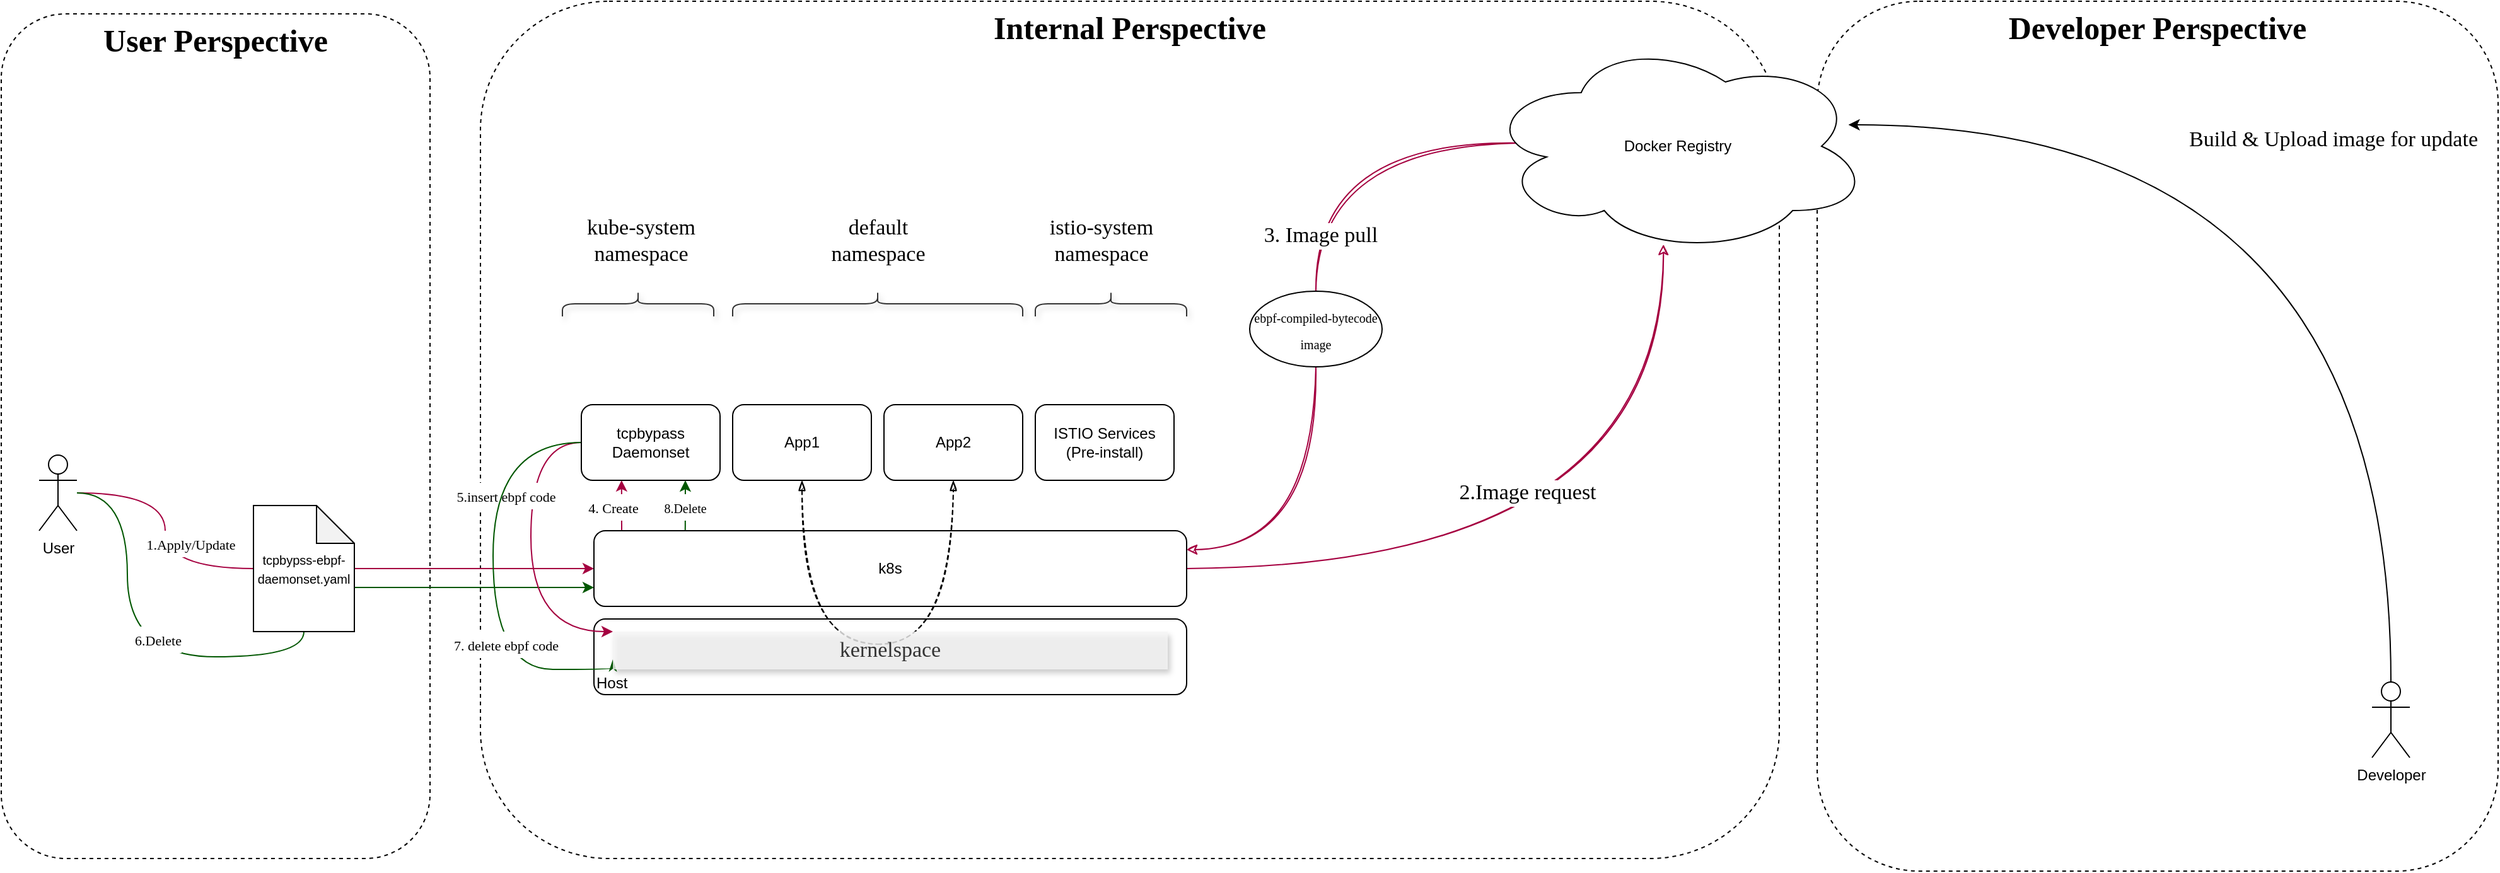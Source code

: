 <mxfile version="14.6.13" type="github">
  <diagram id="87LNFzpWVNBMK7Gw0o0t" name="Page-1">
    <mxGraphModel dx="652" dy="1496" grid="1" gridSize="10" guides="1" tooltips="1" connect="1" arrows="1" fold="1" page="1" pageScale="1" pageWidth="850" pageHeight="1100" math="0" shadow="0">
      <root>
        <mxCell id="0" />
        <mxCell id="1" parent="0" />
        <mxCell id="frIw0XrVh3BfgqBJoF9k-49" value="&lt;b&gt;&lt;font style=&quot;font-size: 25px&quot;&gt;Developer Perspective&lt;/font&gt;&lt;/b&gt;" style="rounded=1;whiteSpace=wrap;html=1;fontFamily=Comic Sans MS;fontSize=17;align=center;glass=0;shadow=0;sketch=0;dashed=1;verticalAlign=top;" vertex="1" parent="1">
          <mxGeometry x="1480" y="-10" width="540" height="690" as="geometry" />
        </mxCell>
        <mxCell id="frIw0XrVh3BfgqBJoF9k-35" value="&lt;b&gt;&lt;font style=&quot;font-size: 25px&quot;&gt;Internal Perspective&lt;/font&gt;&lt;/b&gt;" style="rounded=1;whiteSpace=wrap;html=1;fontFamily=Comic Sans MS;fontSize=17;align=center;glass=0;shadow=0;sketch=0;dashed=1;verticalAlign=top;" vertex="1" parent="1">
          <mxGeometry x="420" y="-10" width="1030" height="680" as="geometry" />
        </mxCell>
        <mxCell id="frIw0XrVh3BfgqBJoF9k-34" value="&lt;b&gt;&lt;font style=&quot;font-size: 25px&quot;&gt;User Perspective&lt;/font&gt;&lt;/b&gt;" style="rounded=1;whiteSpace=wrap;html=1;fontFamily=Comic Sans MS;fontSize=17;align=center;glass=0;shadow=0;sketch=0;dashed=1;verticalAlign=top;" vertex="1" parent="1">
          <mxGeometry x="40" width="340" height="670" as="geometry" />
        </mxCell>
        <mxCell id="frIw0XrVh3BfgqBJoF9k-25" value="&lt;font style=&quot;font-size: 11px&quot;&gt;1.Apply/Update&lt;/font&gt;" style="edgeStyle=orthogonalEdgeStyle;curved=1;rounded=0;sketch=0;orthogonalLoop=1;jettySize=auto;html=1;entryX=0;entryY=0.5;entryDx=0;entryDy=0;entryPerimeter=0;fontFamily=Comic Sans MS;fontSize=17;endArrow=none;endFill=0;fillColor=#d80073;strokeColor=#A50040;" edge="1" parent="1" source="frIw0XrVh3BfgqBJoF9k-1" target="frIw0XrVh3BfgqBJoF9k-2">
          <mxGeometry x="0.5" y="20" relative="1" as="geometry">
            <mxPoint as="offset" />
          </mxGeometry>
        </mxCell>
        <mxCell id="frIw0XrVh3BfgqBJoF9k-62" style="edgeStyle=orthogonalEdgeStyle;curved=1;rounded=0;sketch=0;orthogonalLoop=1;jettySize=auto;html=1;entryX=0.5;entryY=1;entryDx=0;entryDy=0;entryPerimeter=0;fontFamily=Comic Sans MS;fontSize=17;startArrow=none;startFill=0;endArrow=none;endFill=0;fillColor=#008a00;strokeColor=#005700;" edge="1" parent="1" source="frIw0XrVh3BfgqBJoF9k-1" target="frIw0XrVh3BfgqBJoF9k-2">
          <mxGeometry relative="1" as="geometry">
            <Array as="points">
              <mxPoint x="140" y="380" />
              <mxPoint x="140" y="510" />
              <mxPoint x="280" y="510" />
            </Array>
          </mxGeometry>
        </mxCell>
        <mxCell id="frIw0XrVh3BfgqBJoF9k-63" value="&lt;font style=&quot;font-size: 11px&quot;&gt;6.Delete&lt;/font&gt;" style="edgeLabel;html=1;align=center;verticalAlign=middle;resizable=0;points=[];fontSize=17;fontFamily=Comic Sans MS;" vertex="1" connectable="0" parent="frIw0XrVh3BfgqBJoF9k-62">
          <mxGeometry x="0.174" y="14" relative="1" as="geometry">
            <mxPoint as="offset" />
          </mxGeometry>
        </mxCell>
        <mxCell id="frIw0XrVh3BfgqBJoF9k-1" value="User" style="shape=umlActor;verticalLabelPosition=bottom;verticalAlign=top;html=1;outlineConnect=0;" vertex="1" parent="1">
          <mxGeometry x="70" y="350" width="30" height="60" as="geometry" />
        </mxCell>
        <mxCell id="frIw0XrVh3BfgqBJoF9k-8" style="edgeStyle=orthogonalEdgeStyle;rounded=0;orthogonalLoop=1;jettySize=auto;html=1;entryX=0;entryY=0.5;entryDx=0;entryDy=0;sketch=0;curved=1;fillColor=#d80073;strokeColor=#A50040;" edge="1" parent="1" source="frIw0XrVh3BfgqBJoF9k-2" target="frIw0XrVh3BfgqBJoF9k-4">
          <mxGeometry relative="1" as="geometry" />
        </mxCell>
        <mxCell id="frIw0XrVh3BfgqBJoF9k-67" style="edgeStyle=none;rounded=0;sketch=0;orthogonalLoop=1;jettySize=auto;html=1;entryX=0;entryY=0.75;entryDx=0;entryDy=0;fontFamily=Comic Sans MS;fontSize=17;startArrow=none;startFill=0;endArrow=classic;endFill=1;exitX=0;exitY=0;exitDx=80;exitDy=65;exitPerimeter=0;fillColor=#008a00;strokeColor=#005700;" edge="1" parent="1" source="frIw0XrVh3BfgqBJoF9k-2" target="frIw0XrVh3BfgqBJoF9k-4">
          <mxGeometry relative="1" as="geometry" />
        </mxCell>
        <mxCell id="frIw0XrVh3BfgqBJoF9k-2" value="&lt;font style=&quot;font-size: 10px&quot;&gt;tcpbypss-ebpf-daemonset.yaml&lt;/font&gt;" style="shape=note;whiteSpace=wrap;html=1;backgroundOutline=1;darkOpacity=0.05;" vertex="1" parent="1">
          <mxGeometry x="240" y="390" width="80" height="100" as="geometry" />
        </mxCell>
        <mxCell id="frIw0XrVh3BfgqBJoF9k-11" style="edgeStyle=orthogonalEdgeStyle;rounded=0;orthogonalLoop=1;jettySize=auto;html=1;entryX=0.464;entryY=0.958;entryDx=0;entryDy=0;entryPerimeter=0;curved=1;sketch=1;fillColor=#d80073;strokeColor=#A50040;" edge="1" parent="1" source="frIw0XrVh3BfgqBJoF9k-4" target="frIw0XrVh3BfgqBJoF9k-10">
          <mxGeometry relative="1" as="geometry" />
        </mxCell>
        <mxCell id="frIw0XrVh3BfgqBJoF9k-16" value="2.Image request" style="edgeLabel;html=1;align=center;verticalAlign=middle;resizable=0;points=[];fontSize=17;fontFamily=Comic Sans MS;" vertex="1" connectable="0" parent="frIw0XrVh3BfgqBJoF9k-11">
          <mxGeometry x="0.236" y="55" relative="1" as="geometry">
            <mxPoint x="-53" y="-46" as="offset" />
          </mxGeometry>
        </mxCell>
        <mxCell id="frIw0XrVh3BfgqBJoF9k-31" value="&lt;font style=&quot;font-size: 11px&quot;&gt;4. Create&lt;/font&gt;" style="rounded=0;sketch=0;orthogonalLoop=1;jettySize=auto;html=1;fontFamily=Comic Sans MS;fontSize=17;endArrow=classic;endFill=1;startArrow=none;startFill=0;entryX=0.29;entryY=0.999;entryDx=0;entryDy=0;entryPerimeter=0;fillColor=#d80073;strokeColor=#A50040;" edge="1" parent="1" target="frIw0XrVh3BfgqBJoF9k-9">
          <mxGeometry x="-0.036" y="7" relative="1" as="geometry">
            <mxPoint x="532" y="411" as="sourcePoint" />
            <Array as="points" />
            <mxPoint as="offset" />
          </mxGeometry>
        </mxCell>
        <mxCell id="frIw0XrVh3BfgqBJoF9k-66" value="&lt;font style=&quot;font-size: 10px&quot;&gt;8.Delete&lt;/font&gt;" style="edgeStyle=none;rounded=0;sketch=0;orthogonalLoop=1;jettySize=auto;html=1;entryX=0.75;entryY=1;entryDx=0;entryDy=0;fontFamily=Comic Sans MS;fontSize=17;startArrow=none;startFill=0;endArrow=classic;endFill=1;exitX=0.154;exitY=0.029;exitDx=0;exitDy=0;exitPerimeter=0;fillColor=#008a00;strokeColor=#005700;" edge="1" parent="1" source="frIw0XrVh3BfgqBJoF9k-4" target="frIw0XrVh3BfgqBJoF9k-9">
          <mxGeometry relative="1" as="geometry" />
        </mxCell>
        <mxCell id="frIw0XrVh3BfgqBJoF9k-4" value="k8s" style="rounded=1;whiteSpace=wrap;html=1;" vertex="1" parent="1">
          <mxGeometry x="510" y="410" width="470" height="60" as="geometry" />
        </mxCell>
        <mxCell id="frIw0XrVh3BfgqBJoF9k-7" value="Host" style="rounded=1;whiteSpace=wrap;html=1;verticalAlign=bottom;align=left;" vertex="1" parent="1">
          <mxGeometry x="510" y="480" width="470" height="60" as="geometry" />
        </mxCell>
        <mxCell id="frIw0XrVh3BfgqBJoF9k-32" style="edgeStyle=orthogonalEdgeStyle;curved=1;rounded=0;sketch=0;orthogonalLoop=1;jettySize=auto;html=1;entryX=0;entryY=0;entryDx=0;entryDy=0;fontFamily=Comic Sans MS;fontSize=17;endArrow=classic;endFill=1;exitX=0;exitY=0.5;exitDx=0;exitDy=0;fillColor=#d80073;strokeColor=#A50040;" edge="1" parent="1" source="frIw0XrVh3BfgqBJoF9k-9" target="frIw0XrVh3BfgqBJoF9k-44">
          <mxGeometry relative="1" as="geometry">
            <Array as="points">
              <mxPoint x="460" y="340" />
              <mxPoint x="460" y="490" />
            </Array>
          </mxGeometry>
        </mxCell>
        <mxCell id="frIw0XrVh3BfgqBJoF9k-33" value="&lt;font style=&quot;font-size: 11px&quot;&gt;5.insert ebpf code&lt;/font&gt;" style="edgeLabel;html=1;align=center;verticalAlign=middle;resizable=0;points=[];fontSize=17;fontFamily=Comic Sans MS;" vertex="1" connectable="0" parent="frIw0XrVh3BfgqBJoF9k-32">
          <mxGeometry x="-0.289" y="-2" relative="1" as="geometry">
            <mxPoint x="-18" y="-9" as="offset" />
          </mxGeometry>
        </mxCell>
        <mxCell id="frIw0XrVh3BfgqBJoF9k-64" style="edgeStyle=orthogonalEdgeStyle;curved=1;rounded=0;sketch=0;orthogonalLoop=1;jettySize=auto;html=1;fontFamily=Comic Sans MS;fontSize=17;startArrow=none;startFill=0;endArrow=classicThin;endFill=1;entryX=0;entryY=0.75;entryDx=0;entryDy=0;fillColor=#008a00;strokeColor=#005700;" edge="1" parent="1" source="frIw0XrVh3BfgqBJoF9k-9" target="frIw0XrVh3BfgqBJoF9k-44">
          <mxGeometry relative="1" as="geometry">
            <mxPoint x="525" y="530" as="targetPoint" />
            <Array as="points">
              <mxPoint x="430" y="340" />
              <mxPoint x="430" y="520" />
              <mxPoint x="525" y="520" />
            </Array>
          </mxGeometry>
        </mxCell>
        <mxCell id="frIw0XrVh3BfgqBJoF9k-65" value="&lt;font style=&quot;font-size: 11px&quot;&gt;7. delete ebpf code&lt;/font&gt;" style="edgeLabel;html=1;align=center;verticalAlign=middle;resizable=0;points=[];fontSize=17;fontFamily=Comic Sans MS;" vertex="1" connectable="0" parent="frIw0XrVh3BfgqBJoF9k-64">
          <mxGeometry x="0.27" y="16" relative="1" as="geometry">
            <mxPoint x="-6" y="6" as="offset" />
          </mxGeometry>
        </mxCell>
        <mxCell id="frIw0XrVh3BfgqBJoF9k-9" value="tcpbypass Daemonset" style="rounded=1;whiteSpace=wrap;html=1;" vertex="1" parent="1">
          <mxGeometry x="500" y="310" width="110" height="60" as="geometry" />
        </mxCell>
        <mxCell id="frIw0XrVh3BfgqBJoF9k-14" style="edgeStyle=orthogonalEdgeStyle;curved=1;rounded=0;sketch=1;orthogonalLoop=1;jettySize=auto;html=1;entryX=1;entryY=0.25;entryDx=0;entryDy=0;fontFamily=Comic Sans MS;fontSize=17;exitX=0.5;exitY=1;exitDx=0;exitDy=0;startArrow=none;fillColor=#d80073;strokeColor=#A50040;" edge="1" parent="1" source="frIw0XrVh3BfgqBJoF9k-19" target="frIw0XrVh3BfgqBJoF9k-4">
          <mxGeometry relative="1" as="geometry" />
        </mxCell>
        <mxCell id="frIw0XrVh3BfgqBJoF9k-23" style="edgeStyle=orthogonalEdgeStyle;curved=1;rounded=0;sketch=1;orthogonalLoop=1;jettySize=auto;html=1;entryX=0.5;entryY=0;entryDx=0;entryDy=0;fontFamily=Comic Sans MS;fontSize=17;endArrow=none;endFill=0;exitX=0.09;exitY=0.485;exitDx=0;exitDy=0;exitPerimeter=0;fillColor=#d80073;strokeColor=#A50040;" edge="1" parent="1" source="frIw0XrVh3BfgqBJoF9k-10" target="frIw0XrVh3BfgqBJoF9k-19">
          <mxGeometry relative="1" as="geometry" />
        </mxCell>
        <mxCell id="frIw0XrVh3BfgqBJoF9k-30" value="3. Image pull" style="edgeLabel;html=1;align=center;verticalAlign=middle;resizable=0;points=[];fontSize=17;fontFamily=Comic Sans MS;" vertex="1" connectable="0" parent="frIw0XrVh3BfgqBJoF9k-23">
          <mxGeometry x="0.68" y="3" relative="1" as="geometry">
            <mxPoint as="offset" />
          </mxGeometry>
        </mxCell>
        <mxCell id="frIw0XrVh3BfgqBJoF9k-10" value="Docker Registry" style="ellipse;shape=cloud;whiteSpace=wrap;html=1;align=center;verticalAlign=middle;" vertex="1" parent="1">
          <mxGeometry x="1216.61" y="20" width="305" height="170" as="geometry" />
        </mxCell>
        <mxCell id="frIw0XrVh3BfgqBJoF9k-19" value="&lt;font style=&quot;font-size: 10px&quot;&gt;ebpf-compiled-bytecode&lt;br&gt;image&lt;/font&gt;" style="ellipse;whiteSpace=wrap;html=1;fontFamily=Comic Sans MS;fontSize=17;align=center;" vertex="1" parent="1">
          <mxGeometry x="1030" y="220" width="105" height="60" as="geometry" />
        </mxCell>
        <mxCell id="frIw0XrVh3BfgqBJoF9k-52" style="edgeStyle=orthogonalEdgeStyle;curved=1;rounded=0;sketch=1;orthogonalLoop=1;jettySize=auto;html=1;entryX=0.5;entryY=1;entryDx=0;entryDy=0;fontFamily=Comic Sans MS;fontSize=17;endArrow=blockThin;endFill=1;exitX=0.5;exitY=1;exitDx=0;exitDy=0;dashed=1;startArrow=blockThin;startFill=1;" edge="1" parent="1" source="frIw0XrVh3BfgqBJoF9k-27" target="frIw0XrVh3BfgqBJoF9k-28">
          <mxGeometry relative="1" as="geometry">
            <Array as="points">
              <mxPoint x="675" y="500" />
              <mxPoint x="795" y="500" />
            </Array>
          </mxGeometry>
        </mxCell>
        <mxCell id="frIw0XrVh3BfgqBJoF9k-27" value="App1" style="rounded=1;whiteSpace=wrap;html=1;" vertex="1" parent="1">
          <mxGeometry x="620" y="310" width="110" height="60" as="geometry" />
        </mxCell>
        <mxCell id="frIw0XrVh3BfgqBJoF9k-28" value="App2" style="rounded=1;whiteSpace=wrap;html=1;" vertex="1" parent="1">
          <mxGeometry x="740" y="310" width="110" height="60" as="geometry" />
        </mxCell>
        <mxCell id="frIw0XrVh3BfgqBJoF9k-29" value="ISTIO Services&lt;br&gt;(Pre-install)" style="rounded=1;whiteSpace=wrap;html=1;" vertex="1" parent="1">
          <mxGeometry x="860" y="310" width="110" height="60" as="geometry" />
        </mxCell>
        <mxCell id="frIw0XrVh3BfgqBJoF9k-39" style="edgeStyle=orthogonalEdgeStyle;curved=1;rounded=0;sketch=0;orthogonalLoop=1;jettySize=auto;html=1;entryX=0.945;entryY=0.401;entryDx=0;entryDy=0;entryPerimeter=0;fontFamily=Comic Sans MS;fontSize=17;endArrow=classic;endFill=1;" edge="1" parent="1" source="frIw0XrVh3BfgqBJoF9k-37" target="frIw0XrVh3BfgqBJoF9k-10">
          <mxGeometry relative="1" as="geometry">
            <Array as="points">
              <mxPoint x="1935" y="88" />
              <mxPoint x="1505" y="88" />
            </Array>
          </mxGeometry>
        </mxCell>
        <mxCell id="frIw0XrVh3BfgqBJoF9k-41" value="Build &amp;amp; Upload image for update" style="edgeLabel;html=1;align=center;verticalAlign=middle;resizable=0;points=[];fontSize=17;fontFamily=Comic Sans MS;" vertex="1" connectable="0" parent="frIw0XrVh3BfgqBJoF9k-39">
          <mxGeometry x="0.12" y="12" relative="1" as="geometry">
            <mxPoint as="offset" />
          </mxGeometry>
        </mxCell>
        <mxCell id="frIw0XrVh3BfgqBJoF9k-37" value="Developer" style="shape=umlActor;verticalLabelPosition=bottom;verticalAlign=top;html=1;outlineConnect=0;" vertex="1" parent="1">
          <mxGeometry x="1920" y="530" width="30" height="60" as="geometry" />
        </mxCell>
        <mxCell id="frIw0XrVh3BfgqBJoF9k-44" value="kernelspace" style="rounded=0;whiteSpace=wrap;html=1;shadow=1;glass=0;sketch=0;fontFamily=Comic Sans MS;fontSize=17;align=center;fillColor=#f5f5f5;opacity=80;fontColor=#333333;strokeColor=none;" vertex="1" parent="1">
          <mxGeometry x="525" y="490" width="440" height="30" as="geometry" />
        </mxCell>
        <mxCell id="frIw0XrVh3BfgqBJoF9k-53" value="" style="shape=curlyBracket;whiteSpace=wrap;html=1;rounded=1;flipH=1;shadow=1;glass=0;sketch=0;fontFamily=Comic Sans MS;fontSize=17;fillColor=none;gradientColor=#ffffff;opacity=80;align=left;rotation=-90;" vertex="1" parent="1">
          <mxGeometry x="535" y="170" width="20" height="120" as="geometry" />
        </mxCell>
        <mxCell id="frIw0XrVh3BfgqBJoF9k-54" value="kube-system&lt;br&gt;namespace" style="text;html=1;strokeColor=none;fillColor=none;align=center;verticalAlign=middle;whiteSpace=wrap;rounded=0;shadow=1;glass=0;sketch=0;fontFamily=Comic Sans MS;fontSize=17;opacity=80;" vertex="1" parent="1">
          <mxGeometry x="485" y="170" width="125" height="20" as="geometry" />
        </mxCell>
        <mxCell id="frIw0XrVh3BfgqBJoF9k-58" value="" style="shape=curlyBracket;whiteSpace=wrap;html=1;rounded=1;flipH=1;shadow=1;glass=0;sketch=0;fontFamily=Comic Sans MS;fontSize=17;fillColor=none;gradientColor=#ffffff;opacity=80;align=left;rotation=-90;" vertex="1" parent="1">
          <mxGeometry x="725" y="115" width="20" height="230" as="geometry" />
        </mxCell>
        <mxCell id="frIw0XrVh3BfgqBJoF9k-59" value="default namespace" style="text;html=1;strokeColor=none;fillColor=none;align=center;verticalAlign=middle;whiteSpace=wrap;rounded=0;shadow=1;glass=0;sketch=0;fontFamily=Comic Sans MS;fontSize=17;opacity=80;" vertex="1" parent="1">
          <mxGeometry x="672.5" y="170" width="125" height="20" as="geometry" />
        </mxCell>
        <mxCell id="frIw0XrVh3BfgqBJoF9k-60" value="" style="shape=curlyBracket;whiteSpace=wrap;html=1;rounded=1;flipH=1;shadow=1;glass=0;sketch=0;fontFamily=Comic Sans MS;fontSize=17;fillColor=none;gradientColor=#ffffff;opacity=80;align=left;rotation=-90;" vertex="1" parent="1">
          <mxGeometry x="910" y="170" width="20" height="120" as="geometry" />
        </mxCell>
        <mxCell id="frIw0XrVh3BfgqBJoF9k-61" value="istio-system&lt;br&gt;namespace" style="text;html=1;strokeColor=none;fillColor=none;align=center;verticalAlign=middle;whiteSpace=wrap;rounded=0;shadow=1;glass=0;sketch=0;fontFamily=Comic Sans MS;fontSize=17;opacity=80;" vertex="1" parent="1">
          <mxGeometry x="850" y="170" width="125" height="20" as="geometry" />
        </mxCell>
      </root>
    </mxGraphModel>
  </diagram>
</mxfile>
